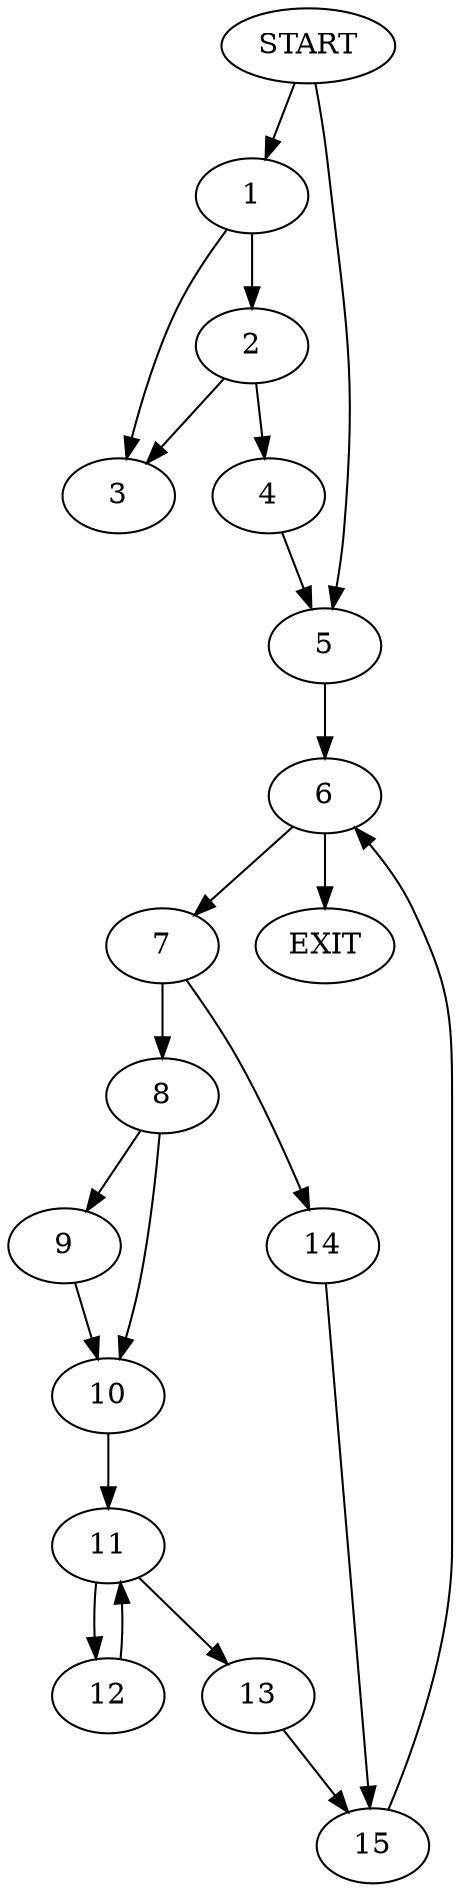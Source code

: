 digraph { 
0 [label="START"];
1;
2;
3;
4;
5;
6;
7;
8;
9;
10;
11;
12;
13;
14;
15;
16[label="EXIT"];
0 -> 1;
0 -> 5;
1 -> 3;
1 -> 2;
2 -> 3;
2 -> 4;
4 -> 5;
5 -> 6;
6 -> 7;
6 -> 16;
7 -> 8;
7 -> 14;
8 -> 9;
8 -> 10;
9 -> 10;
10 -> 11;
11 -> 12;
11 -> 13;
12 -> 11;
13 -> 15;
14 -> 15;
15 -> 6;
}